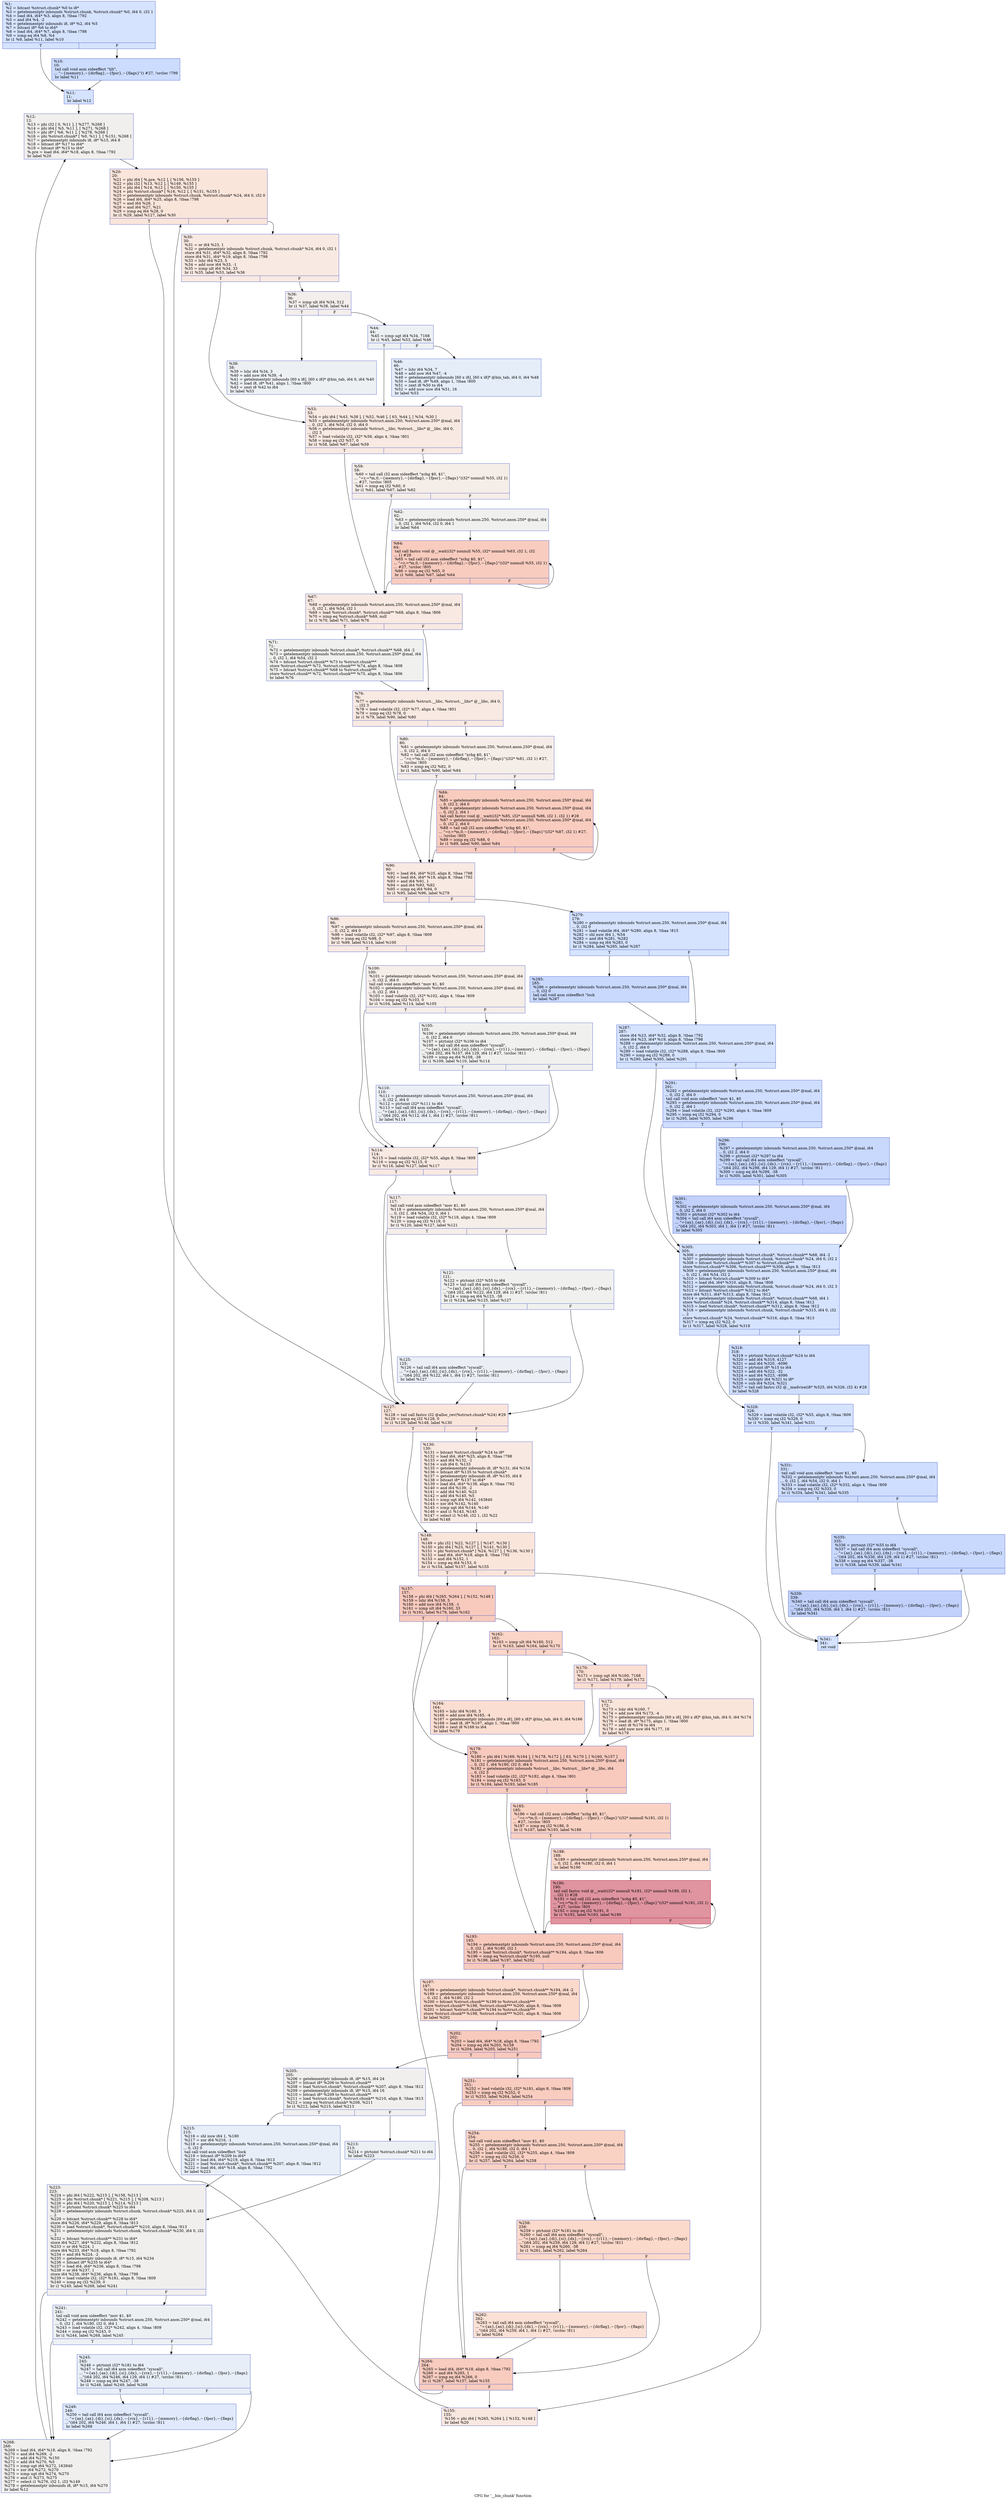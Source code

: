 digraph "CFG for '__bin_chunk' function" {
	label="CFG for '__bin_chunk' function";

	Node0x23ac930 [shape=record,color="#3d50c3ff", style=filled, fillcolor="#a1c0ff70",label="{%1:\l  %2 = bitcast %struct.chunk* %0 to i8*\l  %3 = getelementptr inbounds %struct.chunk, %struct.chunk* %0, i64 0, i32 1\l  %4 = load i64, i64* %3, align 8, !tbaa !792\l  %5 = and i64 %4, -2\l  %6 = getelementptr inbounds i8, i8* %2, i64 %5\l  %7 = bitcast i8* %6 to i64*\l  %8 = load i64, i64* %7, align 8, !tbaa !798\l  %9 = icmp eq i64 %8, %4\l  br i1 %9, label %11, label %10\l|{<s0>T|<s1>F}}"];
	Node0x23ac930:s0 -> Node0x23acc10;
	Node0x23ac930:s1 -> Node0x23acbc0;
	Node0x23acbc0 [shape=record,color="#3d50c3ff", style=filled, fillcolor="#8caffe70",label="{%10:\l10:                                               \l  tail call void asm sideeffect \"hlt\",\l... \"~\{memory\},~\{dirflag\},~\{fpsr\},~\{flags\}\"() #27, !srcloc !799\l  br label %11\l}"];
	Node0x23acbc0 -> Node0x23acc10;
	Node0x23acc10 [shape=record,color="#3d50c3ff", style=filled, fillcolor="#a1c0ff70",label="{%11:\l11:                                               \l  br label %12\l}"];
	Node0x23acc10 -> Node0x23acc60;
	Node0x23acc60 [shape=record,color="#3d50c3ff", style=filled, fillcolor="#e0dbd870",label="{%12:\l12:                                               \l  %13 = phi i32 [ 0, %11 ], [ %277, %268 ]\l  %14 = phi i64 [ %5, %11 ], [ %271, %268 ]\l  %15 = phi i8* [ %6, %11 ], [ %278, %268 ]\l  %16 = phi %struct.chunk* [ %0, %11 ], [ %151, %268 ]\l  %17 = getelementptr inbounds i8, i8* %15, i64 8\l  %18 = bitcast i8* %17 to i64*\l  %19 = bitcast i8* %15 to i64*\l  %.pre = load i64, i64* %18, align 8, !tbaa !792\l  br label %20\l}"];
	Node0x23acc60 -> Node0x23accb0;
	Node0x23accb0 [shape=record,color="#3d50c3ff", style=filled, fillcolor="#f4c5ad70",label="{%20:\l20:                                               \l  %21 = phi i64 [ %.pre, %12 ], [ %156, %155 ]\l  %22 = phi i32 [ %13, %12 ], [ %149, %155 ]\l  %23 = phi i64 [ %14, %12 ], [ %150, %155 ]\l  %24 = phi %struct.chunk* [ %16, %12 ], [ %151, %155 ]\l  %25 = getelementptr inbounds %struct.chunk, %struct.chunk* %24, i64 0, i32 0\l  %26 = load i64, i64* %25, align 8, !tbaa !798\l  %27 = and i64 %26, 1\l  %28 = and i64 %27, %21\l  %29 = icmp eq i64 %28, 0\l  br i1 %29, label %127, label %30\l|{<s0>T|<s1>F}}"];
	Node0x23accb0:s0 -> Node0x23ad430;
	Node0x23accb0:s1 -> Node0x23acd00;
	Node0x23acd00 [shape=record,color="#3d50c3ff", style=filled, fillcolor="#efcebd70",label="{%30:\l30:                                               \l  %31 = or i64 %23, 1\l  %32 = getelementptr inbounds %struct.chunk, %struct.chunk* %24, i64 0, i32 1\l  store i64 %31, i64* %32, align 8, !tbaa !792\l  store i64 %31, i64* %19, align 8, !tbaa !798\l  %33 = lshr i64 %23, 5\l  %34 = add nsw i64 %33, -1\l  %35 = icmp ult i64 %34, 33\l  br i1 %35, label %53, label %36\l|{<s0>T|<s1>F}}"];
	Node0x23acd00:s0 -> Node0x23ace90;
	Node0x23acd00:s1 -> Node0x23acd50;
	Node0x23acd50 [shape=record,color="#3d50c3ff", style=filled, fillcolor="#e3d9d370",label="{%36:\l36:                                               \l  %37 = icmp ult i64 %34, 512\l  br i1 %37, label %38, label %44\l|{<s0>T|<s1>F}}"];
	Node0x23acd50:s0 -> Node0x23acda0;
	Node0x23acd50:s1 -> Node0x23acdf0;
	Node0x23acda0 [shape=record,color="#3d50c3ff", style=filled, fillcolor="#d6dce470",label="{%38:\l38:                                               \l  %39 = lshr i64 %34, 3\l  %40 = add nsw i64 %39, -4\l  %41 = getelementptr inbounds [60 x i8], [60 x i8]* @bin_tab, i64 0, i64 %40\l  %42 = load i8, i8* %41, align 1, !tbaa !800\l  %43 = zext i8 %42 to i64\l  br label %53\l}"];
	Node0x23acda0 -> Node0x23ace90;
	Node0x23acdf0 [shape=record,color="#3d50c3ff", style=filled, fillcolor="#d6dce470",label="{%44:\l44:                                               \l  %45 = icmp ugt i64 %34, 7168\l  br i1 %45, label %53, label %46\l|{<s0>T|<s1>F}}"];
	Node0x23acdf0:s0 -> Node0x23ace90;
	Node0x23acdf0:s1 -> Node0x23ace40;
	Node0x23ace40 [shape=record,color="#3d50c3ff", style=filled, fillcolor="#c5d6f270",label="{%46:\l46:                                               \l  %47 = lshr i64 %34, 7\l  %48 = add nsw i64 %47, -4\l  %49 = getelementptr inbounds [60 x i8], [60 x i8]* @bin_tab, i64 0, i64 %48\l  %50 = load i8, i8* %49, align 1, !tbaa !800\l  %51 = zext i8 %50 to i64\l  %52 = add nuw nsw i64 %51, 16\l  br label %53\l}"];
	Node0x23ace40 -> Node0x23ace90;
	Node0x23ace90 [shape=record,color="#3d50c3ff", style=filled, fillcolor="#efcebd70",label="{%53:\l53:                                               \l  %54 = phi i64 [ %43, %38 ], [ %52, %46 ], [ 63, %44 ], [ %34, %30 ]\l  %55 = getelementptr inbounds %struct.anon.250, %struct.anon.250* @mal, i64\l... 0, i32 1, i64 %54, i32 0, i64 0\l  %56 = getelementptr inbounds %struct.__libc, %struct.__libc* @__libc, i64 0,\l... i32 3\l  %57 = load volatile i32, i32* %56, align 4, !tbaa !801\l  %58 = icmp eq i32 %57, 0\l  br i1 %58, label %67, label %59\l|{<s0>T|<s1>F}}"];
	Node0x23ace90:s0 -> Node0x23acfd0;
	Node0x23ace90:s1 -> Node0x23acee0;
	Node0x23acee0 [shape=record,color="#3d50c3ff", style=filled, fillcolor="#e8d6cc70",label="{%59:\l59:                                               \l  %60 = tail call i32 asm sideeffect \"xchg $0, $1\",\l... \"=r,=*m,0,~\{memory\},~\{dirflag\},~\{fpsr\},~\{flags\}\"(i32* nonnull %55, i32 1)\l... #27, !srcloc !805\l  %61 = icmp eq i32 %60, 0\l  br i1 %61, label %67, label %62\l|{<s0>T|<s1>F}}"];
	Node0x23acee0:s0 -> Node0x23acfd0;
	Node0x23acee0:s1 -> Node0x23acf30;
	Node0x23acf30 [shape=record,color="#3d50c3ff", style=filled, fillcolor="#dedcdb70",label="{%62:\l62:                                               \l  %63 = getelementptr inbounds %struct.anon.250, %struct.anon.250* @mal, i64\l... 0, i32 1, i64 %54, i32 0, i64 1\l  br label %64\l}"];
	Node0x23acf30 -> Node0x23acf80;
	Node0x23acf80 [shape=record,color="#3d50c3ff", style=filled, fillcolor="#f08b6e70",label="{%64:\l64:                                               \l  tail call fastcc void @__wait(i32* nonnull %55, i32* nonnull %63, i32 1, i32\l... 1) #28\l  %65 = tail call i32 asm sideeffect \"xchg $0, $1\",\l... \"=r,=*m,0,~\{memory\},~\{dirflag\},~\{fpsr\},~\{flags\}\"(i32* nonnull %55, i32 1)\l... #27, !srcloc !805\l  %66 = icmp eq i32 %65, 0\l  br i1 %66, label %67, label %64\l|{<s0>T|<s1>F}}"];
	Node0x23acf80:s0 -> Node0x23acfd0;
	Node0x23acf80:s1 -> Node0x23acf80;
	Node0x23acfd0 [shape=record,color="#3d50c3ff", style=filled, fillcolor="#efcebd70",label="{%67:\l67:                                               \l  %68 = getelementptr inbounds %struct.anon.250, %struct.anon.250* @mal, i64\l... 0, i32 1, i64 %54, i32 1\l  %69 = load %struct.chunk*, %struct.chunk** %68, align 8, !tbaa !806\l  %70 = icmp eq %struct.chunk* %69, null\l  br i1 %70, label %71, label %76\l|{<s0>T|<s1>F}}"];
	Node0x23acfd0:s0 -> Node0x23ad020;
	Node0x23acfd0:s1 -> Node0x23ad070;
	Node0x23ad020 [shape=record,color="#3d50c3ff", style=filled, fillcolor="#dedcdb70",label="{%71:\l71:                                               \l  %72 = getelementptr inbounds %struct.chunk*, %struct.chunk** %68, i64 -2\l  %73 = getelementptr inbounds %struct.anon.250, %struct.anon.250* @mal, i64\l... 0, i32 1, i64 %54, i32 2\l  %74 = bitcast %struct.chunk** %73 to %struct.chunk***\l  store %struct.chunk** %72, %struct.chunk*** %74, align 8, !tbaa !808\l  %75 = bitcast %struct.chunk** %68 to %struct.chunk***\l  store %struct.chunk** %72, %struct.chunk*** %75, align 8, !tbaa !806\l  br label %76\l}"];
	Node0x23ad020 -> Node0x23ad070;
	Node0x23ad070 [shape=record,color="#3d50c3ff", style=filled, fillcolor="#efcebd70",label="{%76:\l76:                                               \l  %77 = getelementptr inbounds %struct.__libc, %struct.__libc* @__libc, i64 0,\l... i32 3\l  %78 = load volatile i32, i32* %77, align 4, !tbaa !801\l  %79 = icmp eq i32 %78, 0\l  br i1 %79, label %90, label %80\l|{<s0>T|<s1>F}}"];
	Node0x23ad070:s0 -> Node0x23ad160;
	Node0x23ad070:s1 -> Node0x23ad0c0;
	Node0x23ad0c0 [shape=record,color="#3d50c3ff", style=filled, fillcolor="#e8d6cc70",label="{%80:\l80:                                               \l  %81 = getelementptr inbounds %struct.anon.250, %struct.anon.250* @mal, i64\l... 0, i32 2, i64 0\l  %82 = tail call i32 asm sideeffect \"xchg $0, $1\",\l... \"=r,=*m,0,~\{memory\},~\{dirflag\},~\{fpsr\},~\{flags\}\"(i32* %81, i32 1) #27,\l... !srcloc !805\l  %83 = icmp eq i32 %82, 0\l  br i1 %83, label %90, label %84\l|{<s0>T|<s1>F}}"];
	Node0x23ad0c0:s0 -> Node0x23ad160;
	Node0x23ad0c0:s1 -> Node0x23ad110;
	Node0x23ad110 [shape=record,color="#3d50c3ff", style=filled, fillcolor="#f08b6e70",label="{%84:\l84:                                               \l  %85 = getelementptr inbounds %struct.anon.250, %struct.anon.250* @mal, i64\l... 0, i32 2, i64 0\l  %86 = getelementptr inbounds %struct.anon.250, %struct.anon.250* @mal, i64\l... 0, i32 2, i64 1\l  tail call fastcc void @__wait(i32* %85, i32* nonnull %86, i32 1, i32 1) #28\l  %87 = getelementptr inbounds %struct.anon.250, %struct.anon.250* @mal, i64\l... 0, i32 2, i64 0\l  %88 = tail call i32 asm sideeffect \"xchg $0, $1\",\l... \"=r,=*m,0,~\{memory\},~\{dirflag\},~\{fpsr\},~\{flags\}\"(i32* %87, i32 1) #27,\l... !srcloc !805\l  %89 = icmp eq i32 %88, 0\l  br i1 %89, label %90, label %84\l|{<s0>T|<s1>F}}"];
	Node0x23ad110:s0 -> Node0x23ad160;
	Node0x23ad110:s1 -> Node0x23ad110;
	Node0x23ad160 [shape=record,color="#3d50c3ff", style=filled, fillcolor="#efcebd70",label="{%90:\l90:                                               \l  %91 = load i64, i64* %25, align 8, !tbaa !798\l  %92 = load i64, i64* %18, align 8, !tbaa !792\l  %93 = and i64 %91, 1\l  %94 = and i64 %93, %92\l  %95 = icmp eq i64 %94, 0\l  br i1 %95, label %96, label %279\l|{<s0>T|<s1>F}}"];
	Node0x23ad160:s0 -> Node0x23ad1b0;
	Node0x23ad160:s1 -> Node0x23add40;
	Node0x23ad1b0 [shape=record,color="#3d50c3ff", style=filled, fillcolor="#efcebd70",label="{%96:\l96:                                               \l  %97 = getelementptr inbounds %struct.anon.250, %struct.anon.250* @mal, i64\l... 0, i32 2, i64 0\l  %98 = load volatile i32, i32* %97, align 8, !tbaa !809\l  %99 = icmp eq i32 %98, 0\l  br i1 %99, label %114, label %100\l|{<s0>T|<s1>F}}"];
	Node0x23ad1b0:s0 -> Node0x23ad2f0;
	Node0x23ad1b0:s1 -> Node0x23ad200;
	Node0x23ad200 [shape=record,color="#3d50c3ff", style=filled, fillcolor="#e8d6cc70",label="{%100:\l100:                                              \l  %101 = getelementptr inbounds %struct.anon.250, %struct.anon.250* @mal, i64\l... 0, i32 2, i64 0\l  tail call void asm sideeffect \"mov $1, $0 \l  %102 = getelementptr inbounds %struct.anon.250, %struct.anon.250* @mal, i64\l... 0, i32 2, i64 1\l  %103 = load volatile i32, i32* %102, align 4, !tbaa !809\l  %104 = icmp eq i32 %103, 0\l  br i1 %104, label %114, label %105\l|{<s0>T|<s1>F}}"];
	Node0x23ad200:s0 -> Node0x23ad2f0;
	Node0x23ad200:s1 -> Node0x23ad250;
	Node0x23ad250 [shape=record,color="#3d50c3ff", style=filled, fillcolor="#dedcdb70",label="{%105:\l105:                                              \l  %106 = getelementptr inbounds %struct.anon.250, %struct.anon.250* @mal, i64\l... 0, i32 2, i64 0\l  %107 = ptrtoint i32* %106 to i64\l  %108 = tail call i64 asm sideeffect \"syscall\",\l... \"=\{ax\},\{ax\},\{di\},\{si\},\{dx\},~\{rcx\},~\{r11\},~\{memory\},~\{dirflag\},~\{fpsr\},~\{flags\}\l...\"(i64 202, i64 %107, i64 129, i64 1) #27, !srcloc !811\l  %109 = icmp eq i64 %108, -38\l  br i1 %109, label %110, label %114\l|{<s0>T|<s1>F}}"];
	Node0x23ad250:s0 -> Node0x23ad2a0;
	Node0x23ad250:s1 -> Node0x23ad2f0;
	Node0x23ad2a0 [shape=record,color="#3d50c3ff", style=filled, fillcolor="#d1dae970",label="{%110:\l110:                                              \l  %111 = getelementptr inbounds %struct.anon.250, %struct.anon.250* @mal, i64\l... 0, i32 2, i64 0\l  %112 = ptrtoint i32* %111 to i64\l  %113 = tail call i64 asm sideeffect \"syscall\",\l... \"=\{ax\},\{ax\},\{di\},\{si\},\{dx\},~\{rcx\},~\{r11\},~\{memory\},~\{dirflag\},~\{fpsr\},~\{flags\}\l...\"(i64 202, i64 %112, i64 1, i64 1) #27, !srcloc !811\l  br label %114\l}"];
	Node0x23ad2a0 -> Node0x23ad2f0;
	Node0x23ad2f0 [shape=record,color="#3d50c3ff", style=filled, fillcolor="#efcebd70",label="{%114:\l114:                                              \l  %115 = load volatile i32, i32* %55, align 8, !tbaa !809\l  %116 = icmp eq i32 %115, 0\l  br i1 %116, label %127, label %117\l|{<s0>T|<s1>F}}"];
	Node0x23ad2f0:s0 -> Node0x23ad430;
	Node0x23ad2f0:s1 -> Node0x23ad340;
	Node0x23ad340 [shape=record,color="#3d50c3ff", style=filled, fillcolor="#e8d6cc70",label="{%117:\l117:                                              \l  tail call void asm sideeffect \"mov $1, $0 \l  %118 = getelementptr inbounds %struct.anon.250, %struct.anon.250* @mal, i64\l... 0, i32 1, i64 %54, i32 0, i64 1\l  %119 = load volatile i32, i32* %118, align 4, !tbaa !809\l  %120 = icmp eq i32 %119, 0\l  br i1 %120, label %127, label %121\l|{<s0>T|<s1>F}}"];
	Node0x23ad340:s0 -> Node0x23ad430;
	Node0x23ad340:s1 -> Node0x23ad390;
	Node0x23ad390 [shape=record,color="#3d50c3ff", style=filled, fillcolor="#dedcdb70",label="{%121:\l121:                                              \l  %122 = ptrtoint i32* %55 to i64\l  %123 = tail call i64 asm sideeffect \"syscall\",\l... \"=\{ax\},\{ax\},\{di\},\{si\},\{dx\},~\{rcx\},~\{r11\},~\{memory\},~\{dirflag\},~\{fpsr\},~\{flags\}\l...\"(i64 202, i64 %122, i64 129, i64 1) #27, !srcloc !811\l  %124 = icmp eq i64 %123, -38\l  br i1 %124, label %125, label %127\l|{<s0>T|<s1>F}}"];
	Node0x23ad390:s0 -> Node0x23ad3e0;
	Node0x23ad390:s1 -> Node0x23ad430;
	Node0x23ad3e0 [shape=record,color="#3d50c3ff", style=filled, fillcolor="#d1dae970",label="{%125:\l125:                                              \l  %126 = tail call i64 asm sideeffect \"syscall\",\l... \"=\{ax\},\{ax\},\{di\},\{si\},\{dx\},~\{rcx\},~\{r11\},~\{memory\},~\{dirflag\},~\{fpsr\},~\{flags\}\l...\"(i64 202, i64 %122, i64 1, i64 1) #27, !srcloc !811\l  br label %127\l}"];
	Node0x23ad3e0 -> Node0x23ad430;
	Node0x23ad430 [shape=record,color="#3d50c3ff", style=filled, fillcolor="#f4c5ad70",label="{%127:\l127:                                              \l  %128 = tail call fastcc i32 @alloc_rev(%struct.chunk* %24) #29\l  %129 = icmp eq i32 %128, 0\l  br i1 %129, label %148, label %130\l|{<s0>T|<s1>F}}"];
	Node0x23ad430:s0 -> Node0x23ad4d0;
	Node0x23ad430:s1 -> Node0x23ad480;
	Node0x23ad480 [shape=record,color="#3d50c3ff", style=filled, fillcolor="#efcebd70",label="{%130:\l130:                                              \l  %131 = bitcast %struct.chunk* %24 to i8*\l  %132 = load i64, i64* %25, align 8, !tbaa !798\l  %133 = and i64 %132, -2\l  %134 = sub i64 0, %133\l  %135 = getelementptr inbounds i8, i8* %131, i64 %134\l  %136 = bitcast i8* %135 to %struct.chunk*\l  %137 = getelementptr inbounds i8, i8* %135, i64 8\l  %138 = bitcast i8* %137 to i64*\l  %139 = load i64, i64* %138, align 8, !tbaa !792\l  %140 = and i64 %139, -2\l  %141 = add i64 %140, %23\l  %142 = add i64 %140, %5\l  %143 = icmp ugt i64 %142, 163840\l  %144 = xor i64 %142, %140\l  %145 = icmp ugt i64 %144, %140\l  %146 = and i1 %143, %145\l  %147 = select i1 %146, i32 1, i32 %22\l  br label %148\l}"];
	Node0x23ad480 -> Node0x23ad4d0;
	Node0x23ad4d0 [shape=record,color="#3d50c3ff", style=filled, fillcolor="#f4c5ad70",label="{%148:\l148:                                              \l  %149 = phi i32 [ %22, %127 ], [ %147, %130 ]\l  %150 = phi i64 [ %23, %127 ], [ %141, %130 ]\l  %151 = phi %struct.chunk* [ %24, %127 ], [ %136, %130 ]\l  %152 = load i64, i64* %18, align 8, !tbaa !792\l  %153 = and i64 %152, 1\l  %154 = icmp eq i64 %153, 0\l  br i1 %154, label %157, label %155\l|{<s0>T|<s1>F}}"];
	Node0x23ad4d0:s0 -> Node0x23ad570;
	Node0x23ad4d0:s1 -> Node0x23ad520;
	Node0x23ad520 [shape=record,color="#3d50c3ff", style=filled, fillcolor="#f1ccb870",label="{%155:\l155:                                              \l  %156 = phi i64 [ %265, %264 ], [ %152, %148 ]\l  br label %20\l}"];
	Node0x23ad520 -> Node0x23accb0;
	Node0x23ad570 [shape=record,color="#3d50c3ff", style=filled, fillcolor="#ef886b70",label="{%157:\l157:                                              \l  %158 = phi i64 [ %265, %264 ], [ %152, %148 ]\l  %159 = lshr i64 %158, 5\l  %160 = add nsw i64 %159, -1\l  %161 = icmp ult i64 %160, 33\l  br i1 %161, label %179, label %162\l|{<s0>T|<s1>F}}"];
	Node0x23ad570:s0 -> Node0x23ad700;
	Node0x23ad570:s1 -> Node0x23ad5c0;
	Node0x23ad5c0 [shape=record,color="#3d50c3ff", style=filled, fillcolor="#f5a08170",label="{%162:\l162:                                              \l  %163 = icmp ult i64 %160, 512\l  br i1 %163, label %164, label %170\l|{<s0>T|<s1>F}}"];
	Node0x23ad5c0:s0 -> Node0x23ad610;
	Node0x23ad5c0:s1 -> Node0x23ad660;
	Node0x23ad610 [shape=record,color="#3d50c3ff", style=filled, fillcolor="#f7b59970",label="{%164:\l164:                                              \l  %165 = lshr i64 %160, 3\l  %166 = add nsw i64 %165, -4\l  %167 = getelementptr inbounds [60 x i8], [60 x i8]* @bin_tab, i64 0, i64 %166\l  %168 = load i8, i8* %167, align 1, !tbaa !800\l  %169 = zext i8 %168 to i64\l  br label %179\l}"];
	Node0x23ad610 -> Node0x23ad700;
	Node0x23ad660 [shape=record,color="#3d50c3ff", style=filled, fillcolor="#f7b59970",label="{%170:\l170:                                              \l  %171 = icmp ugt i64 %160, 7168\l  br i1 %171, label %179, label %172\l|{<s0>T|<s1>F}}"];
	Node0x23ad660:s0 -> Node0x23ad700;
	Node0x23ad660:s1 -> Node0x23ad6b0;
	Node0x23ad6b0 [shape=record,color="#3d50c3ff", style=filled, fillcolor="#f4c5ad70",label="{%172:\l172:                                              \l  %173 = lshr i64 %160, 7\l  %174 = add nsw i64 %173, -4\l  %175 = getelementptr inbounds [60 x i8], [60 x i8]* @bin_tab, i64 0, i64 %174\l  %176 = load i8, i8* %175, align 1, !tbaa !800\l  %177 = zext i8 %176 to i64\l  %178 = add nuw nsw i64 %177, 16\l  br label %179\l}"];
	Node0x23ad6b0 -> Node0x23ad700;
	Node0x23ad700 [shape=record,color="#3d50c3ff", style=filled, fillcolor="#ef886b70",label="{%179:\l179:                                              \l  %180 = phi i64 [ %169, %164 ], [ %178, %172 ], [ 63, %170 ], [ %160, %157 ]\l  %181 = getelementptr inbounds %struct.anon.250, %struct.anon.250* @mal, i64\l... 0, i32 1, i64 %180, i32 0, i64 0\l  %182 = getelementptr inbounds %struct.__libc, %struct.__libc* @__libc, i64\l... 0, i32 3\l  %183 = load volatile i32, i32* %182, align 4, !tbaa !801\l  %184 = icmp eq i32 %183, 0\l  br i1 %184, label %193, label %185\l|{<s0>T|<s1>F}}"];
	Node0x23ad700:s0 -> Node0x23ad840;
	Node0x23ad700:s1 -> Node0x23ad750;
	Node0x23ad750 [shape=record,color="#3d50c3ff", style=filled, fillcolor="#f4987a70",label="{%185:\l185:                                              \l  %186 = tail call i32 asm sideeffect \"xchg $0, $1\",\l... \"=r,=*m,0,~\{memory\},~\{dirflag\},~\{fpsr\},~\{flags\}\"(i32* nonnull %181, i32 1)\l... #27, !srcloc !805\l  %187 = icmp eq i32 %186, 0\l  br i1 %187, label %193, label %188\l|{<s0>T|<s1>F}}"];
	Node0x23ad750:s0 -> Node0x23ad840;
	Node0x23ad750:s1 -> Node0x23ad7a0;
	Node0x23ad7a0 [shape=record,color="#3d50c3ff", style=filled, fillcolor="#f7a88970",label="{%188:\l188:                                              \l  %189 = getelementptr inbounds %struct.anon.250, %struct.anon.250* @mal, i64\l... 0, i32 1, i64 %180, i32 0, i64 1\l  br label %190\l}"];
	Node0x23ad7a0 -> Node0x23ad7f0;
	Node0x23ad7f0 [shape=record,color="#b70d28ff", style=filled, fillcolor="#b70d2870",label="{%190:\l190:                                              \l  tail call fastcc void @__wait(i32* nonnull %181, i32* nonnull %189, i32 1,\l... i32 1) #28\l  %191 = tail call i32 asm sideeffect \"xchg $0, $1\",\l... \"=r,=*m,0,~\{memory\},~\{dirflag\},~\{fpsr\},~\{flags\}\"(i32* nonnull %181, i32 1)\l... #27, !srcloc !805\l  %192 = icmp eq i32 %191, 0\l  br i1 %192, label %193, label %190\l|{<s0>T|<s1>F}}"];
	Node0x23ad7f0:s0 -> Node0x23ad840;
	Node0x23ad7f0:s1 -> Node0x23ad7f0;
	Node0x23ad840 [shape=record,color="#3d50c3ff", style=filled, fillcolor="#ef886b70",label="{%193:\l193:                                              \l  %194 = getelementptr inbounds %struct.anon.250, %struct.anon.250* @mal, i64\l... 0, i32 1, i64 %180, i32 1\l  %195 = load %struct.chunk*, %struct.chunk** %194, align 8, !tbaa !806\l  %196 = icmp eq %struct.chunk* %195, null\l  br i1 %196, label %197, label %202\l|{<s0>T|<s1>F}}"];
	Node0x23ad840:s0 -> Node0x23ad890;
	Node0x23ad840:s1 -> Node0x23ad8e0;
	Node0x23ad890 [shape=record,color="#3d50c3ff", style=filled, fillcolor="#f7a88970",label="{%197:\l197:                                              \l  %198 = getelementptr inbounds %struct.chunk*, %struct.chunk** %194, i64 -2\l  %199 = getelementptr inbounds %struct.anon.250, %struct.anon.250* @mal, i64\l... 0, i32 1, i64 %180, i32 2\l  %200 = bitcast %struct.chunk** %199 to %struct.chunk***\l  store %struct.chunk** %198, %struct.chunk*** %200, align 8, !tbaa !808\l  %201 = bitcast %struct.chunk** %194 to %struct.chunk***\l  store %struct.chunk** %198, %struct.chunk*** %201, align 8, !tbaa !806\l  br label %202\l}"];
	Node0x23ad890 -> Node0x23ad8e0;
	Node0x23ad8e0 [shape=record,color="#3d50c3ff", style=filled, fillcolor="#ef886b70",label="{%202:\l202:                                              \l  %203 = load i64, i64* %18, align 8, !tbaa !792\l  %204 = icmp eq i64 %203, %158\l  br i1 %204, label %205, label %251\l|{<s0>T|<s1>F}}"];
	Node0x23ad8e0:s0 -> Node0x23ad930;
	Node0x23ad8e0:s1 -> Node0x23adb60;
	Node0x23ad930 [shape=record,color="#3d50c3ff", style=filled, fillcolor="#e0dbd870",label="{%205:\l205:                                              \l  %206 = getelementptr inbounds i8, i8* %15, i64 24\l  %207 = bitcast i8* %206 to %struct.chunk**\l  %208 = load %struct.chunk*, %struct.chunk** %207, align 8, !tbaa !812\l  %209 = getelementptr inbounds i8, i8* %15, i64 16\l  %210 = bitcast i8* %209 to %struct.chunk**\l  %211 = load %struct.chunk*, %struct.chunk** %210, align 8, !tbaa !813\l  %212 = icmp eq %struct.chunk* %208, %211\l  br i1 %212, label %215, label %213\l|{<s0>T|<s1>F}}"];
	Node0x23ad930:s0 -> Node0x23ad9d0;
	Node0x23ad930:s1 -> Node0x23ad980;
	Node0x23ad980 [shape=record,color="#3d50c3ff", style=filled, fillcolor="#d6dce470",label="{%213:\l213:                                              \l  %214 = ptrtoint %struct.chunk* %211 to i64\l  br label %223\l}"];
	Node0x23ad980 -> Node0x23ada20;
	Node0x23ad9d0 [shape=record,color="#3d50c3ff", style=filled, fillcolor="#cbd8ee70",label="{%215:\l215:                                              \l  %216 = shl nuw i64 1, %180\l  %217 = xor i64 %216, -1\l  %218 = getelementptr inbounds %struct.anon.250, %struct.anon.250* @mal, i64\l... 0, i32 0\l  tail call void asm sideeffect \"lock \l  %219 = bitcast i8* %209 to i64*\l  %220 = load i64, i64* %219, align 8, !tbaa !813\l  %221 = load %struct.chunk*, %struct.chunk** %207, align 8, !tbaa !812\l  %222 = load i64, i64* %18, align 8, !tbaa !792\l  br label %223\l}"];
	Node0x23ad9d0 -> Node0x23ada20;
	Node0x23ada20 [shape=record,color="#3d50c3ff", style=filled, fillcolor="#e0dbd870",label="{%223:\l223:                                              \l  %224 = phi i64 [ %222, %215 ], [ %158, %213 ]\l  %225 = phi %struct.chunk* [ %221, %215 ], [ %208, %213 ]\l  %226 = phi i64 [ %220, %215 ], [ %214, %213 ]\l  %227 = ptrtoint %struct.chunk* %225 to i64\l  %228 = getelementptr inbounds %struct.chunk, %struct.chunk* %225, i64 0, i32\l... 2\l  %229 = bitcast %struct.chunk** %228 to i64*\l  store i64 %226, i64* %229, align 8, !tbaa !813\l  %230 = load %struct.chunk*, %struct.chunk** %210, align 8, !tbaa !813\l  %231 = getelementptr inbounds %struct.chunk, %struct.chunk* %230, i64 0, i32\l... 3\l  %232 = bitcast %struct.chunk** %231 to i64*\l  store i64 %227, i64* %232, align 8, !tbaa !812\l  %233 = or i64 %224, 1\l  store i64 %233, i64* %18, align 8, !tbaa !792\l  %234 = and i64 %224, -2\l  %235 = getelementptr inbounds i8, i8* %15, i64 %234\l  %236 = bitcast i8* %235 to i64*\l  %237 = load i64, i64* %236, align 8, !tbaa !798\l  %238 = or i64 %237, 1\l  store i64 %238, i64* %236, align 8, !tbaa !798\l  %239 = load volatile i32, i32* %181, align 8, !tbaa !809\l  %240 = icmp eq i32 %239, 0\l  br i1 %240, label %268, label %241\l|{<s0>T|<s1>F}}"];
	Node0x23ada20:s0 -> Node0x23adcf0;
	Node0x23ada20:s1 -> Node0x23ada70;
	Node0x23ada70 [shape=record,color="#3d50c3ff", style=filled, fillcolor="#d6dce470",label="{%241:\l241:                                              \l  tail call void asm sideeffect \"mov $1, $0 \l  %242 = getelementptr inbounds %struct.anon.250, %struct.anon.250* @mal, i64\l... 0, i32 1, i64 %180, i32 0, i64 1\l  %243 = load volatile i32, i32* %242, align 4, !tbaa !809\l  %244 = icmp eq i32 %243, 0\l  br i1 %244, label %268, label %245\l|{<s0>T|<s1>F}}"];
	Node0x23ada70:s0 -> Node0x23adcf0;
	Node0x23ada70:s1 -> Node0x23adac0;
	Node0x23adac0 [shape=record,color="#3d50c3ff", style=filled, fillcolor="#cbd8ee70",label="{%245:\l245:                                              \l  %246 = ptrtoint i32* %181 to i64\l  %247 = tail call i64 asm sideeffect \"syscall\",\l... \"=\{ax\},\{ax\},\{di\},\{si\},\{dx\},~\{rcx\},~\{r11\},~\{memory\},~\{dirflag\},~\{fpsr\},~\{flags\}\l...\"(i64 202, i64 %246, i64 129, i64 1) #27, !srcloc !811\l  %248 = icmp eq i64 %247, -38\l  br i1 %248, label %249, label %268\l|{<s0>T|<s1>F}}"];
	Node0x23adac0:s0 -> Node0x23adb10;
	Node0x23adac0:s1 -> Node0x23adcf0;
	Node0x23adb10 [shape=record,color="#3d50c3ff", style=filled, fillcolor="#b9d0f970",label="{%249:\l249:                                              \l  %250 = tail call i64 asm sideeffect \"syscall\",\l... \"=\{ax\},\{ax\},\{di\},\{si\},\{dx\},~\{rcx\},~\{r11\},~\{memory\},~\{dirflag\},~\{fpsr\},~\{flags\}\l...\"(i64 202, i64 %246, i64 1, i64 1) #27, !srcloc !811\l  br label %268\l}"];
	Node0x23adb10 -> Node0x23adcf0;
	Node0x23adb60 [shape=record,color="#3d50c3ff", style=filled, fillcolor="#f08b6e70",label="{%251:\l251:                                              \l  %252 = load volatile i32, i32* %181, align 8, !tbaa !809\l  %253 = icmp eq i32 %252, 0\l  br i1 %253, label %264, label %254\l|{<s0>T|<s1>F}}"];
	Node0x23adb60:s0 -> Node0x23adca0;
	Node0x23adb60:s1 -> Node0x23adbb0;
	Node0x23adbb0 [shape=record,color="#3d50c3ff", style=filled, fillcolor="#f4987a70",label="{%254:\l254:                                              \l  tail call void asm sideeffect \"mov $1, $0 \l  %255 = getelementptr inbounds %struct.anon.250, %struct.anon.250* @mal, i64\l... 0, i32 1, i64 %180, i32 0, i64 1\l  %256 = load volatile i32, i32* %255, align 4, !tbaa !809\l  %257 = icmp eq i32 %256, 0\l  br i1 %257, label %264, label %258\l|{<s0>T|<s1>F}}"];
	Node0x23adbb0:s0 -> Node0x23adca0;
	Node0x23adbb0:s1 -> Node0x23adc00;
	Node0x23adc00 [shape=record,color="#3d50c3ff", style=filled, fillcolor="#f7a88970",label="{%258:\l258:                                              \l  %259 = ptrtoint i32* %181 to i64\l  %260 = tail call i64 asm sideeffect \"syscall\",\l... \"=\{ax\},\{ax\},\{di\},\{si\},\{dx\},~\{rcx\},~\{r11\},~\{memory\},~\{dirflag\},~\{fpsr\},~\{flags\}\l...\"(i64 202, i64 %259, i64 129, i64 1) #27, !srcloc !811\l  %261 = icmp eq i64 %260, -38\l  br i1 %261, label %262, label %264\l|{<s0>T|<s1>F}}"];
	Node0x23adc00:s0 -> Node0x23adc50;
	Node0x23adc00:s1 -> Node0x23adca0;
	Node0x23adc50 [shape=record,color="#3d50c3ff", style=filled, fillcolor="#f7bca170",label="{%262:\l262:                                              \l  %263 = tail call i64 asm sideeffect \"syscall\",\l... \"=\{ax\},\{ax\},\{di\},\{si\},\{dx\},~\{rcx\},~\{r11\},~\{memory\},~\{dirflag\},~\{fpsr\},~\{flags\}\l...\"(i64 202, i64 %259, i64 1, i64 1) #27, !srcloc !811\l  br label %264\l}"];
	Node0x23adc50 -> Node0x23adca0;
	Node0x23adca0 [shape=record,color="#3d50c3ff", style=filled, fillcolor="#f08b6e70",label="{%264:\l264:                                              \l  %265 = load i64, i64* %18, align 8, !tbaa !792\l  %266 = and i64 %265, 1\l  %267 = icmp eq i64 %266, 0\l  br i1 %267, label %157, label %155\l|{<s0>T|<s1>F}}"];
	Node0x23adca0:s0 -> Node0x23ad570;
	Node0x23adca0:s1 -> Node0x23ad520;
	Node0x23adcf0 [shape=record,color="#3d50c3ff", style=filled, fillcolor="#e0dbd870",label="{%268:\l268:                                              \l  %269 = load i64, i64* %18, align 8, !tbaa !792\l  %270 = and i64 %269, -2\l  %271 = add i64 %270, %150\l  %272 = add i64 %270, %5\l  %273 = icmp ugt i64 %272, 163840\l  %274 = xor i64 %272, %270\l  %275 = icmp ugt i64 %274, %270\l  %276 = and i1 %273, %275\l  %277 = select i1 %276, i32 1, i32 %149\l  %278 = getelementptr inbounds i8, i8* %15, i64 %270\l  br label %12\l}"];
	Node0x23adcf0 -> Node0x23acc60;
	Node0x23add40 [shape=record,color="#3d50c3ff", style=filled, fillcolor="#a1c0ff70",label="{%279:\l279:                                              \l  %280 = getelementptr inbounds %struct.anon.250, %struct.anon.250* @mal, i64\l... 0, i32 0\l  %281 = load volatile i64, i64* %280, align 8, !tbaa !815\l  %282 = shl nuw i64 1, %54\l  %283 = and i64 %281, %282\l  %284 = icmp eq i64 %283, 0\l  br i1 %284, label %285, label %287\l|{<s0>T|<s1>F}}"];
	Node0x23add40:s0 -> Node0x23add90;
	Node0x23add40:s1 -> Node0x23adde0;
	Node0x23add90 [shape=record,color="#3d50c3ff", style=filled, fillcolor="#85a8fc70",label="{%285:\l285:                                              \l  %286 = getelementptr inbounds %struct.anon.250, %struct.anon.250* @mal, i64\l... 0, i32 0\l  tail call void asm sideeffect \"lock \l  br label %287\l}"];
	Node0x23add90 -> Node0x23adde0;
	Node0x23adde0 [shape=record,color="#3d50c3ff", style=filled, fillcolor="#a1c0ff70",label="{%287:\l287:                                              \l  store i64 %23, i64* %32, align 8, !tbaa !792\l  store i64 %23, i64* %19, align 8, !tbaa !798\l  %288 = getelementptr inbounds %struct.anon.250, %struct.anon.250* @mal, i64\l... 0, i32 2, i64 0\l  %289 = load volatile i32, i32* %288, align 8, !tbaa !809\l  %290 = icmp eq i32 %289, 0\l  br i1 %290, label %305, label %291\l|{<s0>T|<s1>F}}"];
	Node0x23adde0:s0 -> Node0x23adf20;
	Node0x23adde0:s1 -> Node0x23ade30;
	Node0x23ade30 [shape=record,color="#3d50c3ff", style=filled, fillcolor="#93b5fe70",label="{%291:\l291:                                              \l  %292 = getelementptr inbounds %struct.anon.250, %struct.anon.250* @mal, i64\l... 0, i32 2, i64 0\l  tail call void asm sideeffect \"mov $1, $0 \l  %293 = getelementptr inbounds %struct.anon.250, %struct.anon.250* @mal, i64\l... 0, i32 2, i64 1\l  %294 = load volatile i32, i32* %293, align 4, !tbaa !809\l  %295 = icmp eq i32 %294, 0\l  br i1 %295, label %305, label %296\l|{<s0>T|<s1>F}}"];
	Node0x23ade30:s0 -> Node0x23adf20;
	Node0x23ade30:s1 -> Node0x23ade80;
	Node0x23ade80 [shape=record,color="#3d50c3ff", style=filled, fillcolor="#85a8fc70",label="{%296:\l296:                                              \l  %297 = getelementptr inbounds %struct.anon.250, %struct.anon.250* @mal, i64\l... 0, i32 2, i64 0\l  %298 = ptrtoint i32* %297 to i64\l  %299 = tail call i64 asm sideeffect \"syscall\",\l... \"=\{ax\},\{ax\},\{di\},\{si\},\{dx\},~\{rcx\},~\{r11\},~\{memory\},~\{dirflag\},~\{fpsr\},~\{flags\}\l...\"(i64 202, i64 %298, i64 129, i64 1) #27, !srcloc !811\l  %300 = icmp eq i64 %299, -38\l  br i1 %300, label %301, label %305\l|{<s0>T|<s1>F}}"];
	Node0x23ade80:s0 -> Node0x23aded0;
	Node0x23ade80:s1 -> Node0x23adf20;
	Node0x23aded0 [shape=record,color="#3d50c3ff", style=filled, fillcolor="#7396f570",label="{%301:\l301:                                              \l  %302 = getelementptr inbounds %struct.anon.250, %struct.anon.250* @mal, i64\l... 0, i32 2, i64 0\l  %303 = ptrtoint i32* %302 to i64\l  %304 = tail call i64 asm sideeffect \"syscall\",\l... \"=\{ax\},\{ax\},\{di\},\{si\},\{dx\},~\{rcx\},~\{r11\},~\{memory\},~\{dirflag\},~\{fpsr\},~\{flags\}\l...\"(i64 202, i64 %303, i64 1, i64 1) #27, !srcloc !811\l  br label %305\l}"];
	Node0x23aded0 -> Node0x23adf20;
	Node0x23adf20 [shape=record,color="#3d50c3ff", style=filled, fillcolor="#a1c0ff70",label="{%305:\l305:                                              \l  %306 = getelementptr inbounds %struct.chunk*, %struct.chunk** %68, i64 -2\l  %307 = getelementptr inbounds %struct.chunk, %struct.chunk* %24, i64 0, i32 2\l  %308 = bitcast %struct.chunk** %307 to %struct.chunk***\l  store %struct.chunk** %306, %struct.chunk*** %308, align 8, !tbaa !813\l  %309 = getelementptr inbounds %struct.anon.250, %struct.anon.250* @mal, i64\l... 0, i32 1, i64 %54, i32 2\l  %310 = bitcast %struct.chunk** %309 to i64*\l  %311 = load i64, i64* %310, align 8, !tbaa !808\l  %312 = getelementptr inbounds %struct.chunk, %struct.chunk* %24, i64 0, i32 3\l  %313 = bitcast %struct.chunk** %312 to i64*\l  store i64 %311, i64* %313, align 8, !tbaa !812\l  %314 = getelementptr inbounds %struct.chunk*, %struct.chunk** %68, i64 1\l  store %struct.chunk* %24, %struct.chunk** %314, align 8, !tbaa !812\l  %315 = load %struct.chunk*, %struct.chunk** %312, align 8, !tbaa !812\l  %316 = getelementptr inbounds %struct.chunk, %struct.chunk* %315, i64 0, i32\l... 2\l  store %struct.chunk* %24, %struct.chunk** %316, align 8, !tbaa !813\l  %317 = icmp eq i32 %22, 0\l  br i1 %317, label %328, label %318\l|{<s0>T|<s1>F}}"];
	Node0x23adf20:s0 -> Node0x23adfc0;
	Node0x23adf20:s1 -> Node0x23adf70;
	Node0x23adf70 [shape=record,color="#3d50c3ff", style=filled, fillcolor="#93b5fe70",label="{%318:\l318:                                              \l  %319 = ptrtoint %struct.chunk* %24 to i64\l  %320 = add i64 %319, 4127\l  %321 = and i64 %320, -4096\l  %322 = ptrtoint i8* %15 to i64\l  %323 = add i64 %322, -32\l  %324 = and i64 %323, -4096\l  %325 = inttoptr i64 %321 to i8*\l  %326 = sub i64 %324, %321\l  %327 = tail call fastcc i32 @__madvise(i8* %325, i64 %326, i32 4) #28\l  br label %328\l}"];
	Node0x23adf70 -> Node0x23adfc0;
	Node0x23adfc0 [shape=record,color="#3d50c3ff", style=filled, fillcolor="#a1c0ff70",label="{%328:\l328:                                              \l  %329 = load volatile i32, i32* %55, align 8, !tbaa !809\l  %330 = icmp eq i32 %329, 0\l  br i1 %330, label %341, label %331\l|{<s0>T|<s1>F}}"];
	Node0x23adfc0:s0 -> Node0x23ae100;
	Node0x23adfc0:s1 -> Node0x23ae010;
	Node0x23ae010 [shape=record,color="#3d50c3ff", style=filled, fillcolor="#93b5fe70",label="{%331:\l331:                                              \l  tail call void asm sideeffect \"mov $1, $0 \l  %332 = getelementptr inbounds %struct.anon.250, %struct.anon.250* @mal, i64\l... 0, i32 1, i64 %54, i32 0, i64 1\l  %333 = load volatile i32, i32* %332, align 4, !tbaa !809\l  %334 = icmp eq i32 %333, 0\l  br i1 %334, label %341, label %335\l|{<s0>T|<s1>F}}"];
	Node0x23ae010:s0 -> Node0x23ae100;
	Node0x23ae010:s1 -> Node0x23ae060;
	Node0x23ae060 [shape=record,color="#3d50c3ff", style=filled, fillcolor="#85a8fc70",label="{%335:\l335:                                              \l  %336 = ptrtoint i32* %55 to i64\l  %337 = tail call i64 asm sideeffect \"syscall\",\l... \"=\{ax\},\{ax\},\{di\},\{si\},\{dx\},~\{rcx\},~\{r11\},~\{memory\},~\{dirflag\},~\{fpsr\},~\{flags\}\l...\"(i64 202, i64 %336, i64 129, i64 1) #27, !srcloc !811\l  %338 = icmp eq i64 %337, -38\l  br i1 %338, label %339, label %341\l|{<s0>T|<s1>F}}"];
	Node0x23ae060:s0 -> Node0x23ae0b0;
	Node0x23ae060:s1 -> Node0x23ae100;
	Node0x23ae0b0 [shape=record,color="#3d50c3ff", style=filled, fillcolor="#7396f570",label="{%339:\l339:                                              \l  %340 = tail call i64 asm sideeffect \"syscall\",\l... \"=\{ax\},\{ax\},\{di\},\{si\},\{dx\},~\{rcx\},~\{r11\},~\{memory\},~\{dirflag\},~\{fpsr\},~\{flags\}\l...\"(i64 202, i64 %336, i64 1, i64 1) #27, !srcloc !811\l  br label %341\l}"];
	Node0x23ae0b0 -> Node0x23ae100;
	Node0x23ae100 [shape=record,color="#3d50c3ff", style=filled, fillcolor="#a1c0ff70",label="{%341:\l341:                                              \l  ret void\l}"];
}
